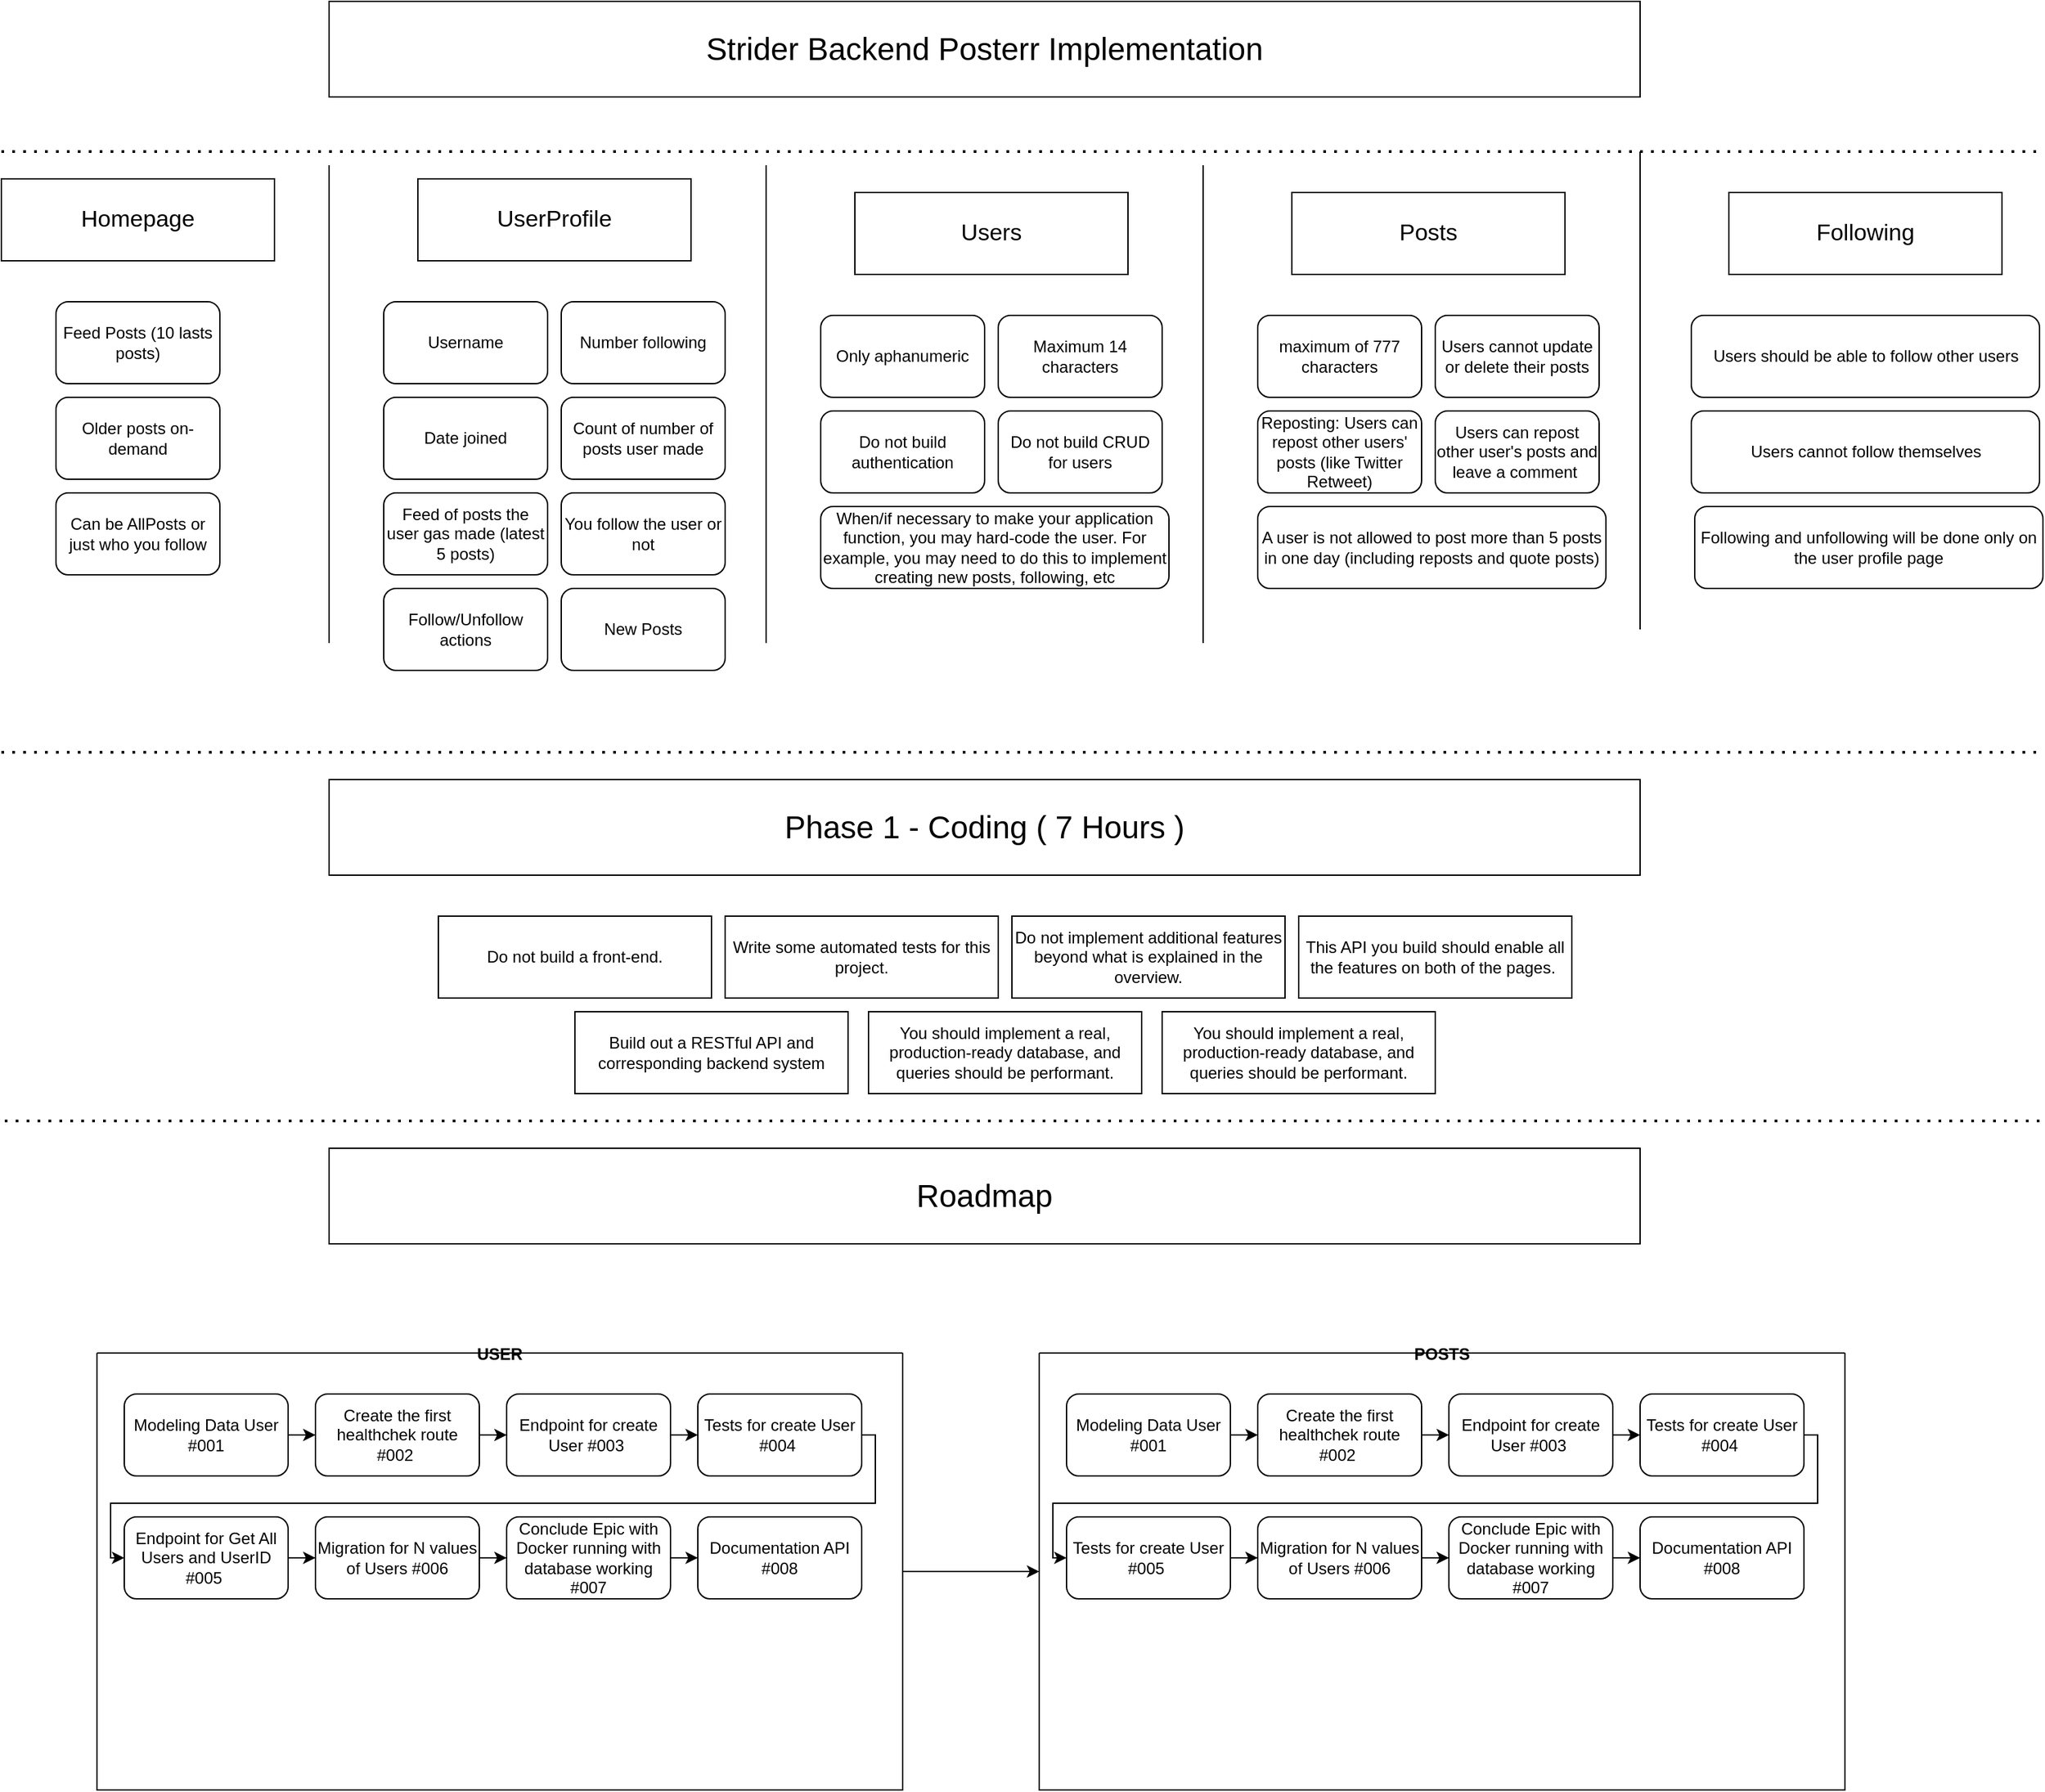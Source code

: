 <mxfile>
    <diagram id="T8HcdlTuBkd5GBCXsAGR" name="Página-1">
        <mxGraphModel dx="793" dy="532" grid="1" gridSize="10" guides="1" tooltips="1" connect="1" arrows="1" fold="1" page="0" pageScale="1" pageWidth="827" pageHeight="1169" math="0" shadow="0">
            <root>
                <mxCell id="0"/>
                <mxCell id="1" parent="0"/>
                <mxCell id="oLbzxLvsJc64zMoSrJIi-4" value="&lt;font style=&quot;font-size: 23px&quot;&gt;Strider Backend Posterr Implementation&lt;/font&gt;" style="rounded=0;whiteSpace=wrap;html=1;" parent="1" vertex="1">
                    <mxGeometry x="280" y="130" width="960" height="70" as="geometry"/>
                </mxCell>
                <mxCell id="oLbzxLvsJc64zMoSrJIi-9" value="" style="endArrow=none;dashed=1;html=1;dashPattern=1 3;strokeWidth=2;" parent="1" edge="1">
                    <mxGeometry width="50" height="50" relative="1" as="geometry">
                        <mxPoint x="40" y="240" as="sourcePoint"/>
                        <mxPoint x="1530" y="240" as="targetPoint"/>
                    </mxGeometry>
                </mxCell>
                <mxCell id="oLbzxLvsJc64zMoSrJIi-11" value="&lt;span style=&quot;font-size: 17px&quot;&gt;Homepage&lt;/span&gt;" style="rounded=0;whiteSpace=wrap;html=1;" parent="1" vertex="1">
                    <mxGeometry x="40" y="260" width="200" height="60" as="geometry"/>
                </mxCell>
                <mxCell id="oLbzxLvsJc64zMoSrJIi-12" value="&lt;span style=&quot;font-size: 17px&quot;&gt;UserProfile&lt;/span&gt;" style="rounded=0;whiteSpace=wrap;html=1;" parent="1" vertex="1">
                    <mxGeometry x="345" y="260" width="200" height="60" as="geometry"/>
                </mxCell>
                <mxCell id="oLbzxLvsJc64zMoSrJIi-13" value="" style="endArrow=none;html=1;" parent="1" edge="1">
                    <mxGeometry width="50" height="50" relative="1" as="geometry">
                        <mxPoint x="280" y="600" as="sourcePoint"/>
                        <mxPoint x="280" y="250" as="targetPoint"/>
                    </mxGeometry>
                </mxCell>
                <mxCell id="oLbzxLvsJc64zMoSrJIi-14" value="Feed Posts (10 lasts posts)" style="rounded=1;whiteSpace=wrap;html=1;" parent="1" vertex="1">
                    <mxGeometry x="80" y="350" width="120" height="60" as="geometry"/>
                </mxCell>
                <mxCell id="oLbzxLvsJc64zMoSrJIi-15" value="Older posts on-demand" style="rounded=1;whiteSpace=wrap;html=1;" parent="1" vertex="1">
                    <mxGeometry x="80" y="420" width="120" height="60" as="geometry"/>
                </mxCell>
                <mxCell id="oLbzxLvsJc64zMoSrJIi-16" value="Can be AllPosts or just who you follow" style="rounded=1;whiteSpace=wrap;html=1;" parent="1" vertex="1">
                    <mxGeometry x="80" y="490" width="120" height="60" as="geometry"/>
                </mxCell>
                <mxCell id="oLbzxLvsJc64zMoSrJIi-18" value="Username" style="rounded=1;whiteSpace=wrap;html=1;" parent="1" vertex="1">
                    <mxGeometry x="320" y="350" width="120" height="60" as="geometry"/>
                </mxCell>
                <mxCell id="oLbzxLvsJc64zMoSrJIi-19" value="Date joined" style="rounded=1;whiteSpace=wrap;html=1;" parent="1" vertex="1">
                    <mxGeometry x="320" y="420" width="120" height="60" as="geometry"/>
                </mxCell>
                <mxCell id="oLbzxLvsJc64zMoSrJIi-20" value="Number following" style="rounded=1;whiteSpace=wrap;html=1;" parent="1" vertex="1">
                    <mxGeometry x="450" y="350" width="120" height="60" as="geometry"/>
                </mxCell>
                <mxCell id="oLbzxLvsJc64zMoSrJIi-21" value="Count of number of posts user made" style="rounded=1;whiteSpace=wrap;html=1;" parent="1" vertex="1">
                    <mxGeometry x="450" y="420" width="120" height="60" as="geometry"/>
                </mxCell>
                <mxCell id="oLbzxLvsJc64zMoSrJIi-22" value="Feed of posts the user gas made (latest 5 posts)" style="rounded=1;whiteSpace=wrap;html=1;" parent="1" vertex="1">
                    <mxGeometry x="320" y="490" width="120" height="60" as="geometry"/>
                </mxCell>
                <mxCell id="oLbzxLvsJc64zMoSrJIi-23" value="Follow/Unfollow actions" style="rounded=1;whiteSpace=wrap;html=1;" parent="1" vertex="1">
                    <mxGeometry x="320" y="560" width="120" height="60" as="geometry"/>
                </mxCell>
                <mxCell id="oLbzxLvsJc64zMoSrJIi-24" value="You follow the user or not" style="rounded=1;whiteSpace=wrap;html=1;" parent="1" vertex="1">
                    <mxGeometry x="450" y="490" width="120" height="60" as="geometry"/>
                </mxCell>
                <mxCell id="oLbzxLvsJc64zMoSrJIi-25" value="New Posts" style="rounded=1;whiteSpace=wrap;html=1;" parent="1" vertex="1">
                    <mxGeometry x="450" y="560" width="120" height="60" as="geometry"/>
                </mxCell>
                <mxCell id="oLbzxLvsJc64zMoSrJIi-26" value="&lt;span style=&quot;font-size: 17px&quot;&gt;Users&lt;/span&gt;" style="rounded=0;whiteSpace=wrap;html=1;" parent="1" vertex="1">
                    <mxGeometry x="665" y="270" width="200" height="60" as="geometry"/>
                </mxCell>
                <mxCell id="oLbzxLvsJc64zMoSrJIi-27" value="" style="endArrow=none;html=1;" parent="1" edge="1">
                    <mxGeometry width="50" height="50" relative="1" as="geometry">
                        <mxPoint x="600" y="600" as="sourcePoint"/>
                        <mxPoint x="600" y="250" as="targetPoint"/>
                    </mxGeometry>
                </mxCell>
                <mxCell id="oLbzxLvsJc64zMoSrJIi-28" value="Only aphanumeric" style="rounded=1;whiteSpace=wrap;html=1;" parent="1" vertex="1">
                    <mxGeometry x="640" y="360" width="120" height="60" as="geometry"/>
                </mxCell>
                <mxCell id="oLbzxLvsJc64zMoSrJIi-29" value="Do not build authentication" style="rounded=1;whiteSpace=wrap;html=1;" parent="1" vertex="1">
                    <mxGeometry x="640" y="430" width="120" height="60" as="geometry"/>
                </mxCell>
                <mxCell id="oLbzxLvsJc64zMoSrJIi-30" value="Maximum 14 characters" style="rounded=1;whiteSpace=wrap;html=1;" parent="1" vertex="1">
                    <mxGeometry x="770" y="360" width="120" height="60" as="geometry"/>
                </mxCell>
                <mxCell id="oLbzxLvsJc64zMoSrJIi-31" value="Do not build CRUD for users" style="rounded=1;whiteSpace=wrap;html=1;" parent="1" vertex="1">
                    <mxGeometry x="770" y="430" width="120" height="60" as="geometry"/>
                </mxCell>
                <mxCell id="oLbzxLvsJc64zMoSrJIi-32" value="When/if necessary to make your application function, you may hard-code the user. For example, you may need to do this to implement creating new posts, following, etc" style="rounded=1;whiteSpace=wrap;html=1;" parent="1" vertex="1">
                    <mxGeometry x="640" y="500" width="255" height="60" as="geometry"/>
                </mxCell>
                <mxCell id="oLbzxLvsJc64zMoSrJIi-36" value="" style="endArrow=none;html=1;" parent="1" edge="1">
                    <mxGeometry width="50" height="50" relative="1" as="geometry">
                        <mxPoint x="920" y="600" as="sourcePoint"/>
                        <mxPoint x="920" y="250" as="targetPoint"/>
                    </mxGeometry>
                </mxCell>
                <mxCell id="oLbzxLvsJc64zMoSrJIi-37" value="&lt;span style=&quot;font-size: 17px&quot;&gt;Posts&lt;/span&gt;" style="rounded=0;whiteSpace=wrap;html=1;" parent="1" vertex="1">
                    <mxGeometry x="985" y="270" width="200" height="60" as="geometry"/>
                </mxCell>
                <mxCell id="oLbzxLvsJc64zMoSrJIi-38" value="maximum of 777 characters" style="rounded=1;whiteSpace=wrap;html=1;" parent="1" vertex="1">
                    <mxGeometry x="960" y="360" width="120" height="60" as="geometry"/>
                </mxCell>
                <mxCell id="oLbzxLvsJc64zMoSrJIi-39" value="Reposting: Users can repost other users' posts (like Twitter Retweet)" style="rounded=1;whiteSpace=wrap;html=1;" parent="1" vertex="1">
                    <mxGeometry x="960" y="430" width="120" height="60" as="geometry"/>
                </mxCell>
                <mxCell id="oLbzxLvsJc64zMoSrJIi-40" value="Users cannot update or delete their posts" style="rounded=1;whiteSpace=wrap;html=1;" parent="1" vertex="1">
                    <mxGeometry x="1090" y="360" width="120" height="60" as="geometry"/>
                </mxCell>
                <mxCell id="oLbzxLvsJc64zMoSrJIi-41" value="Users can repost other user's posts and leave a comment&amp;nbsp;" style="rounded=1;whiteSpace=wrap;html=1;" parent="1" vertex="1">
                    <mxGeometry x="1090" y="430" width="120" height="60" as="geometry"/>
                </mxCell>
                <mxCell id="oLbzxLvsJc64zMoSrJIi-42" value="A user is not allowed to post more than 5 posts in one day (including reposts and quote posts)" style="rounded=1;whiteSpace=wrap;html=1;" parent="1" vertex="1">
                    <mxGeometry x="960" y="500" width="255" height="60" as="geometry"/>
                </mxCell>
                <mxCell id="oLbzxLvsJc64zMoSrJIi-43" value="" style="endArrow=none;html=1;" parent="1" edge="1">
                    <mxGeometry width="50" height="50" relative="1" as="geometry">
                        <mxPoint x="1240" y="590" as="sourcePoint"/>
                        <mxPoint x="1240" y="240" as="targetPoint"/>
                    </mxGeometry>
                </mxCell>
                <mxCell id="oLbzxLvsJc64zMoSrJIi-44" value="&lt;span style=&quot;font-size: 17px&quot;&gt;Following&lt;/span&gt;" style="rounded=0;whiteSpace=wrap;html=1;" parent="1" vertex="1">
                    <mxGeometry x="1305" y="270" width="200" height="60" as="geometry"/>
                </mxCell>
                <mxCell id="oLbzxLvsJc64zMoSrJIi-49" value="Following and unfollowing will be done only on the user profile page" style="rounded=1;whiteSpace=wrap;html=1;" parent="1" vertex="1">
                    <mxGeometry x="1280" y="500" width="255" height="60" as="geometry"/>
                </mxCell>
                <mxCell id="oLbzxLvsJc64zMoSrJIi-50" value="Users cannot follow themselves" style="rounded=1;whiteSpace=wrap;html=1;" parent="1" vertex="1">
                    <mxGeometry x="1277.5" y="430" width="255" height="60" as="geometry"/>
                </mxCell>
                <mxCell id="oLbzxLvsJc64zMoSrJIi-51" value="Users should be able to follow other users" style="rounded=1;whiteSpace=wrap;html=1;" parent="1" vertex="1">
                    <mxGeometry x="1277.5" y="360" width="255" height="60" as="geometry"/>
                </mxCell>
                <mxCell id="oLbzxLvsJc64zMoSrJIi-52" value="" style="endArrow=none;dashed=1;html=1;dashPattern=1 3;strokeWidth=2;" parent="1" edge="1">
                    <mxGeometry width="50" height="50" relative="1" as="geometry">
                        <mxPoint x="40" y="680" as="sourcePoint"/>
                        <mxPoint x="1530.0" y="680" as="targetPoint"/>
                    </mxGeometry>
                </mxCell>
                <mxCell id="oLbzxLvsJc64zMoSrJIi-53" value="&lt;font style=&quot;font-size: 23px&quot;&gt;Phase 1 - Coding ( 7 Hours )&lt;/font&gt;" style="rounded=0;whiteSpace=wrap;html=1;" parent="1" vertex="1">
                    <mxGeometry x="280" y="700" width="960" height="70" as="geometry"/>
                </mxCell>
                <mxCell id="oLbzxLvsJc64zMoSrJIi-54" value="Build out a RESTful API and corresponding backend system" style="rounded=0;whiteSpace=wrap;html=1;" parent="1" vertex="1">
                    <mxGeometry x="460" y="870" width="200" height="60" as="geometry"/>
                </mxCell>
                <mxCell id="oLbzxLvsJc64zMoSrJIi-55" value="Do not build a front-end." style="rounded=0;whiteSpace=wrap;html=1;" parent="1" vertex="1">
                    <mxGeometry x="360" y="800" width="200" height="60" as="geometry"/>
                </mxCell>
                <mxCell id="oLbzxLvsJc64zMoSrJIi-56" value="Write some automated tests for this project." style="rounded=0;whiteSpace=wrap;html=1;" parent="1" vertex="1">
                    <mxGeometry x="570" y="800" width="200" height="60" as="geometry"/>
                </mxCell>
                <mxCell id="oLbzxLvsJc64zMoSrJIi-57" value="You should implement a real, production-ready database, and queries should be performant." style="rounded=0;whiteSpace=wrap;html=1;" parent="1" vertex="1">
                    <mxGeometry x="675" y="870" width="200" height="60" as="geometry"/>
                </mxCell>
                <mxCell id="oLbzxLvsJc64zMoSrJIi-58" value="Do not implement additional features beyond what is explained in the overview." style="rounded=0;whiteSpace=wrap;html=1;" parent="1" vertex="1">
                    <mxGeometry x="780" y="800" width="200" height="60" as="geometry"/>
                </mxCell>
                <mxCell id="oLbzxLvsJc64zMoSrJIi-59" value="This API you build should enable all the features on both of the pages.&amp;nbsp;" style="rounded=0;whiteSpace=wrap;html=1;" parent="1" vertex="1">
                    <mxGeometry x="990" y="800" width="200" height="60" as="geometry"/>
                </mxCell>
                <mxCell id="oLbzxLvsJc64zMoSrJIi-60" value="You should implement a real, production-ready database, and queries should be performant." style="rounded=0;whiteSpace=wrap;html=1;" parent="1" vertex="1">
                    <mxGeometry x="890" y="870" width="200" height="60" as="geometry"/>
                </mxCell>
                <mxCell id="oLbzxLvsJc64zMoSrJIi-61" value="" style="endArrow=none;dashed=1;html=1;dashPattern=1 3;strokeWidth=2;" parent="1" edge="1">
                    <mxGeometry width="50" height="50" relative="1" as="geometry">
                        <mxPoint x="42.5" y="950" as="sourcePoint"/>
                        <mxPoint x="1532.5" y="950" as="targetPoint"/>
                    </mxGeometry>
                </mxCell>
                <mxCell id="oLbzxLvsJc64zMoSrJIi-62" value="&lt;span style=&quot;font-size: 23px&quot;&gt;Roadmap&lt;/span&gt;" style="rounded=0;whiteSpace=wrap;html=1;" parent="1" vertex="1">
                    <mxGeometry x="280" y="970" width="960" height="70" as="geometry"/>
                </mxCell>
                <mxCell id="oLbzxLvsJc64zMoSrJIi-99" style="edgeStyle=orthogonalEdgeStyle;rounded=0;orthogonalLoop=1;jettySize=auto;html=1;entryX=0;entryY=0.5;entryDx=0;entryDy=0;" parent="1" source="oLbzxLvsJc64zMoSrJIi-65" target="oLbzxLvsJc64zMoSrJIi-83" edge="1">
                    <mxGeometry relative="1" as="geometry"/>
                </mxCell>
                <mxCell id="oLbzxLvsJc64zMoSrJIi-65" value="USER" style="swimlane;startSize=0;" parent="1" vertex="1">
                    <mxGeometry x="110" y="1120" width="590" height="320" as="geometry">
                        <mxRectangle x="110" y="1120" width="70" height="20" as="alternateBounds"/>
                    </mxGeometry>
                </mxCell>
                <mxCell id="oLbzxLvsJc64zMoSrJIi-69" style="edgeStyle=orthogonalEdgeStyle;rounded=0;orthogonalLoop=1;jettySize=auto;html=1;entryX=0;entryY=0.5;entryDx=0;entryDy=0;" parent="oLbzxLvsJc64zMoSrJIi-65" source="oLbzxLvsJc64zMoSrJIi-67" target="oLbzxLvsJc64zMoSrJIi-68" edge="1">
                    <mxGeometry relative="1" as="geometry"/>
                </mxCell>
                <mxCell id="oLbzxLvsJc64zMoSrJIi-67" value="&lt;span&gt;Modeling Data User #001&lt;/span&gt;" style="rounded=1;whiteSpace=wrap;html=1;" parent="oLbzxLvsJc64zMoSrJIi-65" vertex="1">
                    <mxGeometry x="20" y="30" width="120" height="60" as="geometry"/>
                </mxCell>
                <mxCell id="oLbzxLvsJc64zMoSrJIi-71" style="edgeStyle=orthogonalEdgeStyle;rounded=0;orthogonalLoop=1;jettySize=auto;html=1;entryX=0;entryY=0.5;entryDx=0;entryDy=0;" parent="oLbzxLvsJc64zMoSrJIi-65" source="oLbzxLvsJc64zMoSrJIi-68" target="oLbzxLvsJc64zMoSrJIi-70" edge="1">
                    <mxGeometry relative="1" as="geometry"/>
                </mxCell>
                <mxCell id="oLbzxLvsJc64zMoSrJIi-68" value="Create the first healthchek route #002&amp;nbsp;" style="rounded=1;whiteSpace=wrap;html=1;" parent="oLbzxLvsJc64zMoSrJIi-65" vertex="1">
                    <mxGeometry x="160" y="30" width="120" height="60" as="geometry"/>
                </mxCell>
                <mxCell id="oLbzxLvsJc64zMoSrJIi-74" style="edgeStyle=orthogonalEdgeStyle;rounded=0;orthogonalLoop=1;jettySize=auto;html=1;entryX=0;entryY=0.5;entryDx=0;entryDy=0;" parent="oLbzxLvsJc64zMoSrJIi-65" source="oLbzxLvsJc64zMoSrJIi-70" edge="1">
                    <mxGeometry relative="1" as="geometry">
                        <mxPoint x="440.0" y="60" as="targetPoint"/>
                    </mxGeometry>
                </mxCell>
                <mxCell id="oLbzxLvsJc64zMoSrJIi-70" value="Endpoint for create User #003&amp;nbsp;" style="rounded=1;whiteSpace=wrap;html=1;" parent="oLbzxLvsJc64zMoSrJIi-65" vertex="1">
                    <mxGeometry x="300" y="30" width="120" height="60" as="geometry"/>
                </mxCell>
                <mxCell id="oLbzxLvsJc64zMoSrJIi-76" style="edgeStyle=orthogonalEdgeStyle;rounded=0;orthogonalLoop=1;jettySize=auto;html=1;entryX=0;entryY=0.5;entryDx=0;entryDy=0;" parent="oLbzxLvsJc64zMoSrJIi-65" source="oLbzxLvsJc64zMoSrJIi-73" target="oLbzxLvsJc64zMoSrJIi-75" edge="1">
                    <mxGeometry relative="1" as="geometry">
                        <Array as="points">
                            <mxPoint x="570" y="60"/>
                            <mxPoint x="570" y="110"/>
                            <mxPoint x="10" y="110"/>
                            <mxPoint x="10" y="150"/>
                        </Array>
                    </mxGeometry>
                </mxCell>
                <mxCell id="oLbzxLvsJc64zMoSrJIi-73" value="Tests for create User #004&amp;nbsp;" style="rounded=1;whiteSpace=wrap;html=1;" parent="oLbzxLvsJc64zMoSrJIi-65" vertex="1">
                    <mxGeometry x="440" y="30" width="120" height="60" as="geometry"/>
                </mxCell>
                <mxCell id="oLbzxLvsJc64zMoSrJIi-78" style="edgeStyle=orthogonalEdgeStyle;rounded=0;orthogonalLoop=1;jettySize=auto;html=1;entryX=0;entryY=0.5;entryDx=0;entryDy=0;" parent="oLbzxLvsJc64zMoSrJIi-65" source="oLbzxLvsJc64zMoSrJIi-75" target="oLbzxLvsJc64zMoSrJIi-77" edge="1">
                    <mxGeometry relative="1" as="geometry"/>
                </mxCell>
                <mxCell id="oLbzxLvsJc64zMoSrJIi-75" value="Endpoint for Get All Users and UserID #005&amp;nbsp;" style="rounded=1;whiteSpace=wrap;html=1;" parent="oLbzxLvsJc64zMoSrJIi-65" vertex="1">
                    <mxGeometry x="20" y="120" width="120" height="60" as="geometry"/>
                </mxCell>
                <mxCell id="oLbzxLvsJc64zMoSrJIi-80" style="edgeStyle=orthogonalEdgeStyle;rounded=0;orthogonalLoop=1;jettySize=auto;html=1;entryX=0;entryY=0.5;entryDx=0;entryDy=0;" parent="oLbzxLvsJc64zMoSrJIi-65" source="oLbzxLvsJc64zMoSrJIi-77" target="oLbzxLvsJc64zMoSrJIi-79" edge="1">
                    <mxGeometry relative="1" as="geometry"/>
                </mxCell>
                <mxCell id="oLbzxLvsJc64zMoSrJIi-77" value="Migration for N values of Users #006" style="rounded=1;whiteSpace=wrap;html=1;" parent="oLbzxLvsJc64zMoSrJIi-65" vertex="1">
                    <mxGeometry x="160" y="120" width="120" height="60" as="geometry"/>
                </mxCell>
                <mxCell id="oLbzxLvsJc64zMoSrJIi-82" style="edgeStyle=orthogonalEdgeStyle;rounded=0;orthogonalLoop=1;jettySize=auto;html=1;entryX=0;entryY=0.5;entryDx=0;entryDy=0;" parent="oLbzxLvsJc64zMoSrJIi-65" source="oLbzxLvsJc64zMoSrJIi-79" target="oLbzxLvsJc64zMoSrJIi-81" edge="1">
                    <mxGeometry relative="1" as="geometry"/>
                </mxCell>
                <mxCell id="oLbzxLvsJc64zMoSrJIi-79" value="Conclude Epic with Docker running with database working #007" style="rounded=1;whiteSpace=wrap;html=1;" parent="oLbzxLvsJc64zMoSrJIi-65" vertex="1">
                    <mxGeometry x="300" y="120" width="120" height="60" as="geometry"/>
                </mxCell>
                <mxCell id="oLbzxLvsJc64zMoSrJIi-81" value="Documentation API #008" style="rounded=1;whiteSpace=wrap;html=1;" parent="oLbzxLvsJc64zMoSrJIi-65" vertex="1">
                    <mxGeometry x="440" y="120" width="120" height="60" as="geometry"/>
                </mxCell>
                <mxCell id="oLbzxLvsJc64zMoSrJIi-83" value="POSTS" style="swimlane;startSize=0;" parent="1" vertex="1">
                    <mxGeometry x="800" y="1120" width="590" height="320" as="geometry">
                        <mxRectangle x="800" y="1120" width="70" height="20" as="alternateBounds"/>
                    </mxGeometry>
                </mxCell>
                <mxCell id="oLbzxLvsJc64zMoSrJIi-84" style="edgeStyle=orthogonalEdgeStyle;rounded=0;orthogonalLoop=1;jettySize=auto;html=1;entryX=0;entryY=0.5;entryDx=0;entryDy=0;" parent="oLbzxLvsJc64zMoSrJIi-83" source="oLbzxLvsJc64zMoSrJIi-85" target="oLbzxLvsJc64zMoSrJIi-87" edge="1">
                    <mxGeometry relative="1" as="geometry"/>
                </mxCell>
                <mxCell id="oLbzxLvsJc64zMoSrJIi-85" value="&lt;span&gt;Modeling Data User #001&lt;/span&gt;" style="rounded=1;whiteSpace=wrap;html=1;" parent="oLbzxLvsJc64zMoSrJIi-83" vertex="1">
                    <mxGeometry x="20" y="30" width="120" height="60" as="geometry"/>
                </mxCell>
                <mxCell id="oLbzxLvsJc64zMoSrJIi-86" style="edgeStyle=orthogonalEdgeStyle;rounded=0;orthogonalLoop=1;jettySize=auto;html=1;entryX=0;entryY=0.5;entryDx=0;entryDy=0;" parent="oLbzxLvsJc64zMoSrJIi-83" source="oLbzxLvsJc64zMoSrJIi-87" target="oLbzxLvsJc64zMoSrJIi-89" edge="1">
                    <mxGeometry relative="1" as="geometry"/>
                </mxCell>
                <mxCell id="oLbzxLvsJc64zMoSrJIi-87" value="Create the first healthchek route #002&amp;nbsp;" style="rounded=1;whiteSpace=wrap;html=1;" parent="oLbzxLvsJc64zMoSrJIi-83" vertex="1">
                    <mxGeometry x="160" y="30" width="120" height="60" as="geometry"/>
                </mxCell>
                <mxCell id="oLbzxLvsJc64zMoSrJIi-88" style="edgeStyle=orthogonalEdgeStyle;rounded=0;orthogonalLoop=1;jettySize=auto;html=1;entryX=0;entryY=0.5;entryDx=0;entryDy=0;" parent="oLbzxLvsJc64zMoSrJIi-83" source="oLbzxLvsJc64zMoSrJIi-89" edge="1">
                    <mxGeometry relative="1" as="geometry">
                        <mxPoint x="440.0" y="60" as="targetPoint"/>
                    </mxGeometry>
                </mxCell>
                <mxCell id="oLbzxLvsJc64zMoSrJIi-89" value="Endpoint for create User #003&amp;nbsp;" style="rounded=1;whiteSpace=wrap;html=1;" parent="oLbzxLvsJc64zMoSrJIi-83" vertex="1">
                    <mxGeometry x="300" y="30" width="120" height="60" as="geometry"/>
                </mxCell>
                <mxCell id="oLbzxLvsJc64zMoSrJIi-90" style="edgeStyle=orthogonalEdgeStyle;rounded=0;orthogonalLoop=1;jettySize=auto;html=1;entryX=0;entryY=0.5;entryDx=0;entryDy=0;" parent="oLbzxLvsJc64zMoSrJIi-83" source="oLbzxLvsJc64zMoSrJIi-91" target="oLbzxLvsJc64zMoSrJIi-93" edge="1">
                    <mxGeometry relative="1" as="geometry">
                        <Array as="points">
                            <mxPoint x="570" y="60"/>
                            <mxPoint x="570" y="110"/>
                            <mxPoint x="10" y="110"/>
                            <mxPoint x="10" y="150"/>
                        </Array>
                    </mxGeometry>
                </mxCell>
                <mxCell id="oLbzxLvsJc64zMoSrJIi-91" value="Tests for create User #004&amp;nbsp;" style="rounded=1;whiteSpace=wrap;html=1;" parent="oLbzxLvsJc64zMoSrJIi-83" vertex="1">
                    <mxGeometry x="440" y="30" width="120" height="60" as="geometry"/>
                </mxCell>
                <mxCell id="oLbzxLvsJc64zMoSrJIi-92" style="edgeStyle=orthogonalEdgeStyle;rounded=0;orthogonalLoop=1;jettySize=auto;html=1;entryX=0;entryY=0.5;entryDx=0;entryDy=0;" parent="oLbzxLvsJc64zMoSrJIi-83" source="oLbzxLvsJc64zMoSrJIi-93" target="oLbzxLvsJc64zMoSrJIi-95" edge="1">
                    <mxGeometry relative="1" as="geometry"/>
                </mxCell>
                <mxCell id="oLbzxLvsJc64zMoSrJIi-93" value="Tests for create User #005&amp;nbsp;" style="rounded=1;whiteSpace=wrap;html=1;" parent="oLbzxLvsJc64zMoSrJIi-83" vertex="1">
                    <mxGeometry x="20" y="120" width="120" height="60" as="geometry"/>
                </mxCell>
                <mxCell id="oLbzxLvsJc64zMoSrJIi-94" style="edgeStyle=orthogonalEdgeStyle;rounded=0;orthogonalLoop=1;jettySize=auto;html=1;entryX=0;entryY=0.5;entryDx=0;entryDy=0;" parent="oLbzxLvsJc64zMoSrJIi-83" source="oLbzxLvsJc64zMoSrJIi-95" target="oLbzxLvsJc64zMoSrJIi-97" edge="1">
                    <mxGeometry relative="1" as="geometry"/>
                </mxCell>
                <mxCell id="oLbzxLvsJc64zMoSrJIi-95" value="Migration for N values of Users #006" style="rounded=1;whiteSpace=wrap;html=1;" parent="oLbzxLvsJc64zMoSrJIi-83" vertex="1">
                    <mxGeometry x="160" y="120" width="120" height="60" as="geometry"/>
                </mxCell>
                <mxCell id="oLbzxLvsJc64zMoSrJIi-96" style="edgeStyle=orthogonalEdgeStyle;rounded=0;orthogonalLoop=1;jettySize=auto;html=1;entryX=0;entryY=0.5;entryDx=0;entryDy=0;" parent="oLbzxLvsJc64zMoSrJIi-83" source="oLbzxLvsJc64zMoSrJIi-97" target="oLbzxLvsJc64zMoSrJIi-98" edge="1">
                    <mxGeometry relative="1" as="geometry"/>
                </mxCell>
                <mxCell id="oLbzxLvsJc64zMoSrJIi-97" value="Conclude Epic with Docker running with database working #007" style="rounded=1;whiteSpace=wrap;html=1;" parent="oLbzxLvsJc64zMoSrJIi-83" vertex="1">
                    <mxGeometry x="300" y="120" width="120" height="60" as="geometry"/>
                </mxCell>
                <mxCell id="oLbzxLvsJc64zMoSrJIi-98" value="Documentation API #008" style="rounded=1;whiteSpace=wrap;html=1;" parent="oLbzxLvsJc64zMoSrJIi-83" vertex="1">
                    <mxGeometry x="440" y="120" width="120" height="60" as="geometry"/>
                </mxCell>
            </root>
        </mxGraphModel>
    </diagram>
</mxfile>